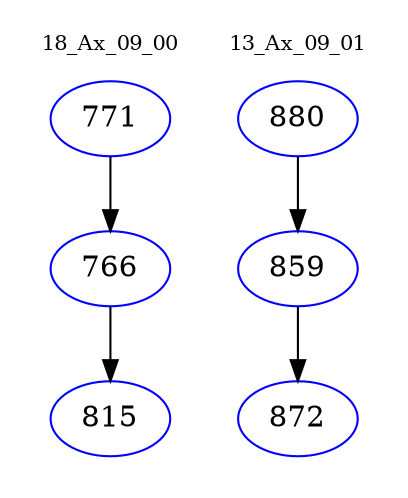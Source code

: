 digraph{
subgraph cluster_0 {
color = white
label = "18_Ax_09_00";
fontsize=10;
T0_771 [label="771", color="blue"]
T0_771 -> T0_766 [color="black"]
T0_766 [label="766", color="blue"]
T0_766 -> T0_815 [color="black"]
T0_815 [label="815", color="blue"]
}
subgraph cluster_1 {
color = white
label = "13_Ax_09_01";
fontsize=10;
T1_880 [label="880", color="blue"]
T1_880 -> T1_859 [color="black"]
T1_859 [label="859", color="blue"]
T1_859 -> T1_872 [color="black"]
T1_872 [label="872", color="blue"]
}
}
